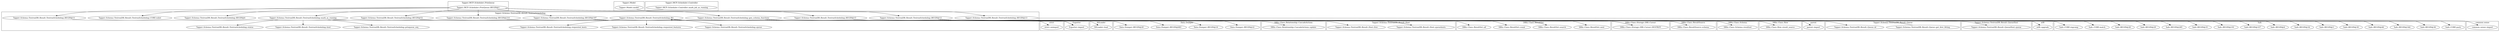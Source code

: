 digraph {
graph [overlap=false]
subgraph cluster_DBIx_Class_Relationship_CascadeActions {
	label="DBIx::Class::Relationship::CascadeActions";
	"DBIx::Class::Relationship::CascadeActions::update";
}
subgraph cluster_DBIx_Class_ResultSet {
	label="DBIx::Class::ResultSet";
	"DBIx::Class::ResultSet::next";
	"DBIx::Class::ResultSet::all";
	"DBIx::Class::ResultSet::search";
	"DBIx::Class::ResultSet::count";
}
subgraph cluster_Tapper_Schema_TestrunDB_Result_TestrunScheduling {
	label="Tapper::Schema::TestrunDB::Result::TestrunScheduling";
	"Tapper::Schema::TestrunDB::Result::TestrunScheduling::BEGIN@52";
	"Tapper::Schema::TestrunDB::Result::TestrunScheduling::BEGIN@214";
	"Tapper::Schema::TestrunDB::Result::TestrunScheduling::requested_features";
	"Tapper::Schema::TestrunDB::Result::TestrunScheduling::BEGIN@197";
	"Tapper::Schema::TestrunDB::Result::TestrunScheduling::mark_as_running";
	"Tapper::Schema::TestrunDB::Result::TestrunScheduling::queue";
	"Tapper::Schema::TestrunDB::Result::TestrunScheduling::BEGIN@11";
	"Tapper::Schema::TestrunDB::Result::TestrunScheduling::BEGIN@4";
	"Tapper::Schema::TestrunDB::Result::TestrunScheduling::host";
	"Tapper::Schema::TestrunDB::Result::TestrunScheduling::gen_schema_functions";
	"Tapper::Schema::TestrunDB::Result::TestrunScheduling::BEGIN@15";
	"Tapper::Schema::TestrunDB::Result::TestrunScheduling::prioqueue_seq";
	"Tapper::Schema::TestrunDB::Result::TestrunScheduling::status";
	"Tapper::Schema::TestrunDB::Result::TestrunScheduling::CORE:subst";
	"Tapper::Schema::TestrunDB::Result::TestrunScheduling::fits";
	"Tapper::Schema::TestrunDB::Result::TestrunScheduling::requested_hosts";
	"Tapper::Schema::TestrunDB::Result::TestrunScheduling::BEGIN@12";
	"Tapper::Schema::TestrunDB::Result::TestrunScheduling::BEGIN@13";
}
subgraph cluster_utf8 {
	label="utf8";
	"utf8::upgrade";
}
subgraph cluster_parent {
	label="parent";
	"parent::import";
}
subgraph cluster_DBIx_Class_Storage_DBI_Cursor {
	label="DBIx::Class::Storage::DBI::Cursor";
	"DBIx::Class::Storage::DBI::Cursor::DESTROY";
}
subgraph cluster_Tapper_MCP_Scheduler_PrioQueue {
	label="Tapper::MCP::Scheduler::PrioQueue";
	"Tapper::MCP::Scheduler::PrioQueue::BEGIN@1";
}
subgraph cluster_common_sense {
	label="common::sense";
	"common::sense::import";
}
subgraph cluster_Tapper_Schema_TestrunDB_Result_Host {
	label="Tapper::Schema::TestrunDB::Result::Host";
	"Tapper::Schema::TestrunDB::Result::Host::free";
	"Tapper::Schema::TestrunDB::Result::Host::queuehosts";
}
subgraph cluster_Exporter {
	label="Exporter";
	"Exporter::import";
}
subgraph cluster_DBIx_Class_ResultSource {
	label="DBIx::Class::ResultSource";
	"DBIx::Class::ResultSource::schema";
}
subgraph cluster_Tapper_Model {
	label="Tapper::Model";
	"Tapper::Model::model";
}
subgraph cluster_Tapper_Schema_TestrunDB_Result_Queue {
	label="Tapper::Schema::TestrunDB::Result::Queue";
	"Tapper::Schema::TestrunDB::Result::Queue::get_first_fitting";
	"Tapper::Schema::TestrunDB::Result::Queue::id";
}
subgraph cluster_XSLoader {
	label="XSLoader";
	"XSLoader::load";
}
subgraph cluster_DBIx_Class_Schema {
	label="DBIx::Class::Schema";
	"DBIx::Class::Schema::resultset";
}
subgraph cluster_Data_Dumper {
	label="Data::Dumper";
	"Data::Dumper::BEGIN@22";
	"Data::Dumper::BEGIN@16";
	"Data::Dumper::BEGIN@683";
	"Data::Dumper::BEGIN@20";
}
subgraph cluster_Tapper_Schema_TestrunDB_Result_QueueHost {
	label="Tapper::Schema::TestrunDB::Result::QueueHost";
	"Tapper::Schema::TestrunDB::Result::QueueHost::queue";
}
subgraph cluster_DBIx_Class_Row {
	label="DBIx::Class::Row";
	"DBIx::Class::Row::result_source";
}
subgraph cluster_Safe {
	label="Safe";
	"Safe::BEGIN@29";
	"Safe::BEGIN@28";
	"Safe::CORE:match";
	"Safe::CORE:regcomp";
	"Safe::CORE:pack";
	"Safe::BEGIN@36";
	"Safe::BEGIN@344";
	"Safe::BEGIN@46";
	"Safe::BEGIN@30";
	"Safe::BEGIN@3";
	"Safe::BEGIN@34";
	"Safe::BEGIN@4";
	"Safe::BEGIN@337";
	"Safe::BEGIN@191";
	"Safe::BEGIN@35";
	"Safe::BEGIN@285";
}
subgraph cluster_Tapper_MCP_Scheduler_Controller {
	label="Tapper::MCP::Scheduler::Controller";
	"Tapper::MCP::Scheduler::Controller::mark_job_as_running";
}
subgraph cluster_strict {
	label="strict";
	"strict::unimport";
}
"Tapper::Schema::TestrunDB::Result::TestrunScheduling::BEGIN@12" -> "Safe::BEGIN@30";
"Tapper::Schema::TestrunDB::Result::TestrunScheduling::BEGIN@197" -> "Exporter::import";
"Tapper::Schema::TestrunDB::Result::TestrunScheduling::BEGIN@11" -> "Exporter::import";
"Tapper::Schema::TestrunDB::Result::TestrunScheduling::BEGIN@214" -> "Exporter::import";
"Tapper::Schema::TestrunDB::Result::TestrunScheduling::BEGIN@13" -> "common::sense::import";
"Tapper::Schema::TestrunDB::Result::TestrunScheduling::gen_schema_functions" -> "DBIx::Class::Storage::DBI::Cursor::DESTROY";
"Tapper::Schema::TestrunDB::Result::TestrunScheduling::fits" -> "DBIx::Class::Storage::DBI::Cursor::DESTROY";
"Tapper::Schema::TestrunDB::Result::TestrunScheduling::BEGIN@12" -> "Safe::BEGIN@3";
"Tapper::Schema::TestrunDB::Result::TestrunScheduling::BEGIN@197" -> "Data::Dumper::BEGIN@16";
"Tapper::Schema::TestrunDB::Result::TestrunScheduling::mark_as_running" -> "DBIx::Class::Relationship::CascadeActions::update";
"Tapper::Schema::TestrunDB::Result::TestrunScheduling::BEGIN@197" -> "Data::Dumper::BEGIN@683";
"Tapper::MCP::Scheduler::PrioQueue::BEGIN@1" -> "Tapper::Schema::TestrunDB::Result::TestrunScheduling::BEGIN@197";
"Tapper::Schema::TestrunDB::Result::TestrunScheduling::BEGIN@12" -> "Safe::BEGIN@36";
"Tapper::Schema::TestrunDB::Result::TestrunScheduling::mark_as_running" -> "Tapper::Schema::TestrunDB::Result::TestrunScheduling::status";
"Tapper::Schema::TestrunDB::Result::TestrunScheduling::fits" -> "Tapper::Schema::TestrunDB::Result::TestrunScheduling::requested_hosts";
"Tapper::Schema::TestrunDB::Result::TestrunScheduling::gen_schema_functions" -> "DBIx::Class::ResultSource::schema";
"Tapper::Schema::TestrunDB::Result::TestrunScheduling::BEGIN@12" -> "Safe::BEGIN@34";
"Tapper::Schema::TestrunDB::Result::TestrunScheduling::fits" -> "Tapper::Schema::TestrunDB::Result::QueueHost::queue";
"Tapper::Schema::TestrunDB::Result::TestrunScheduling::BEGIN@197" -> "Data::Dumper::BEGIN@22";
"Tapper::Schema::TestrunDB::Result::TestrunScheduling::fits" -> "Tapper::Schema::TestrunDB::Result::Host::queuehosts";
"Tapper::MCP::Scheduler::Controller::mark_job_as_running" -> "Tapper::Schema::TestrunDB::Result::TestrunScheduling::mark_as_running";
"Tapper::Schema::TestrunDB::Result::TestrunScheduling::BEGIN@52" -> "strict::unimport";
"Tapper::Schema::TestrunDB::Result::TestrunScheduling::BEGIN@12" -> "Safe::BEGIN@28";
"Tapper::Schema::TestrunDB::Result::TestrunScheduling::BEGIN@12" -> "Safe::BEGIN@4";
"Tapper::MCP::Scheduler::PrioQueue::BEGIN@1" -> "Tapper::Schema::TestrunDB::Result::TestrunScheduling::BEGIN@13";
"Tapper::Schema::TestrunDB::Result::TestrunScheduling::fits" -> "DBIx::Class::ResultSet::all";
"Tapper::Schema::TestrunDB::Result::TestrunScheduling::fits" -> "DBIx::Class::ResultSet::count";
"Tapper::Schema::TestrunDB::Result::TestrunScheduling::fits" -> "Tapper::Schema::TestrunDB::Result::TestrunScheduling::queue";
"Tapper::Schema::TestrunDB::Result::TestrunScheduling::BEGIN@197" -> "Data::Dumper::BEGIN@20";
"Tapper::Schema::TestrunDB::Result::TestrunScheduling::gen_schema_functions" -> "DBIx::Class::ResultSet::next";
"Tapper::Schema::TestrunDB::Result::TestrunScheduling::BEGIN@12" -> "Safe::BEGIN@35";
"Tapper::MCP::Scheduler::PrioQueue::BEGIN@1" -> "Tapper::Schema::TestrunDB::Result::TestrunScheduling::BEGIN@52";
"Tapper::Schema::TestrunDB::Result::TestrunScheduling::fits" -> "Tapper::Schema::TestrunDB::Result::TestrunScheduling::requested_features";
"Tapper::Schema::TestrunDB::Result::TestrunScheduling::BEGIN@12" -> "Safe::CORE:regcomp";
"Tapper::Schema::TestrunDB::Result::TestrunScheduling::BEGIN@12" -> "Safe::CORE:pack";
"Tapper::MCP::Scheduler::PrioQueue::BEGIN@1" -> "Tapper::Schema::TestrunDB::Result::TestrunScheduling::BEGIN@4";
"Tapper::Schema::TestrunDB::Result::TestrunScheduling::mark_as_running" -> "Tapper::Schema::TestrunDB::Result::TestrunScheduling::host";
"Tapper::Schema::TestrunDB::Result::TestrunScheduling::BEGIN@12" -> "Safe::BEGIN@337";
"Tapper::MCP::Scheduler::PrioQueue::BEGIN@1" -> "Tapper::Schema::TestrunDB::Result::TestrunScheduling::BEGIN@11";
"Tapper::Schema::TestrunDB::Result::TestrunScheduling::BEGIN@15" -> "parent::import";
"Tapper::Schema::TestrunDB::Result::TestrunScheduling::gen_schema_functions" -> "DBIx::Class::ResultSet::search";
"Tapper::MCP::Scheduler::PrioQueue::BEGIN@1" -> "Tapper::Schema::TestrunDB::Result::TestrunScheduling::CORE:subst";
"Tapper::Schema::TestrunDB::Result::TestrunScheduling::BEGIN@12" -> "Safe::BEGIN@29";
"Tapper::Schema::TestrunDB::Result::TestrunScheduling::gen_schema_functions" -> "DBIx::Class::Row::result_source";
"Tapper::Schema::TestrunDB::Result::TestrunScheduling::BEGIN@12" -> "utf8::upgrade";
"Tapper::Schema::TestrunDB::Result::TestrunScheduling::BEGIN@12" -> "Safe::BEGIN@285";
"Tapper::MCP::Scheduler::PrioQueue::BEGIN@1" -> "Tapper::Schema::TestrunDB::Result::TestrunScheduling::BEGIN@12";
"Tapper::Schema::TestrunDB::Result::TestrunScheduling::gen_schema_functions" -> "DBIx::Class::Schema::resultset";
"Tapper::Schema::TestrunDB::Result::TestrunScheduling::mark_as_running" -> "Tapper::Schema::TestrunDB::Result::Host::free";
"Tapper::Schema::TestrunDB::Result::TestrunScheduling::BEGIN@12" -> "Safe::CORE:match";
"Tapper::Schema::TestrunDB::Result::TestrunScheduling::BEGIN@197" -> "XSLoader::load";
"Tapper::Schema::TestrunDB::Result::TestrunScheduling::fits" -> "Tapper::Schema::TestrunDB::Result::Queue::id";
"Tapper::MCP::Scheduler::PrioQueue::BEGIN@1" -> "Tapper::Schema::TestrunDB::Result::TestrunScheduling::BEGIN@214";
"Tapper::Model::model" -> "Tapper::Schema::TestrunDB::Result::TestrunScheduling::gen_schema_functions";
"Tapper::Schema::TestrunDB::Result::Queue::get_first_fitting" -> "Tapper::Schema::TestrunDB::Result::TestrunScheduling::fits";
"Tapper::Schema::TestrunDB::Result::TestrunScheduling::BEGIN@12" -> "Safe::BEGIN@344";
"Tapper::Schema::TestrunDB::Result::TestrunScheduling::mark_as_running" -> "Tapper::Schema::TestrunDB::Result::TestrunScheduling::prioqueue_seq";
"Tapper::Schema::TestrunDB::Result::TestrunScheduling::BEGIN@12" -> "Safe::BEGIN@46";
"Tapper::MCP::Scheduler::PrioQueue::BEGIN@1" -> "Tapper::Schema::TestrunDB::Result::TestrunScheduling::BEGIN@15";
"Tapper::Schema::TestrunDB::Result::TestrunScheduling::BEGIN@12" -> "Safe::BEGIN@191";
}
